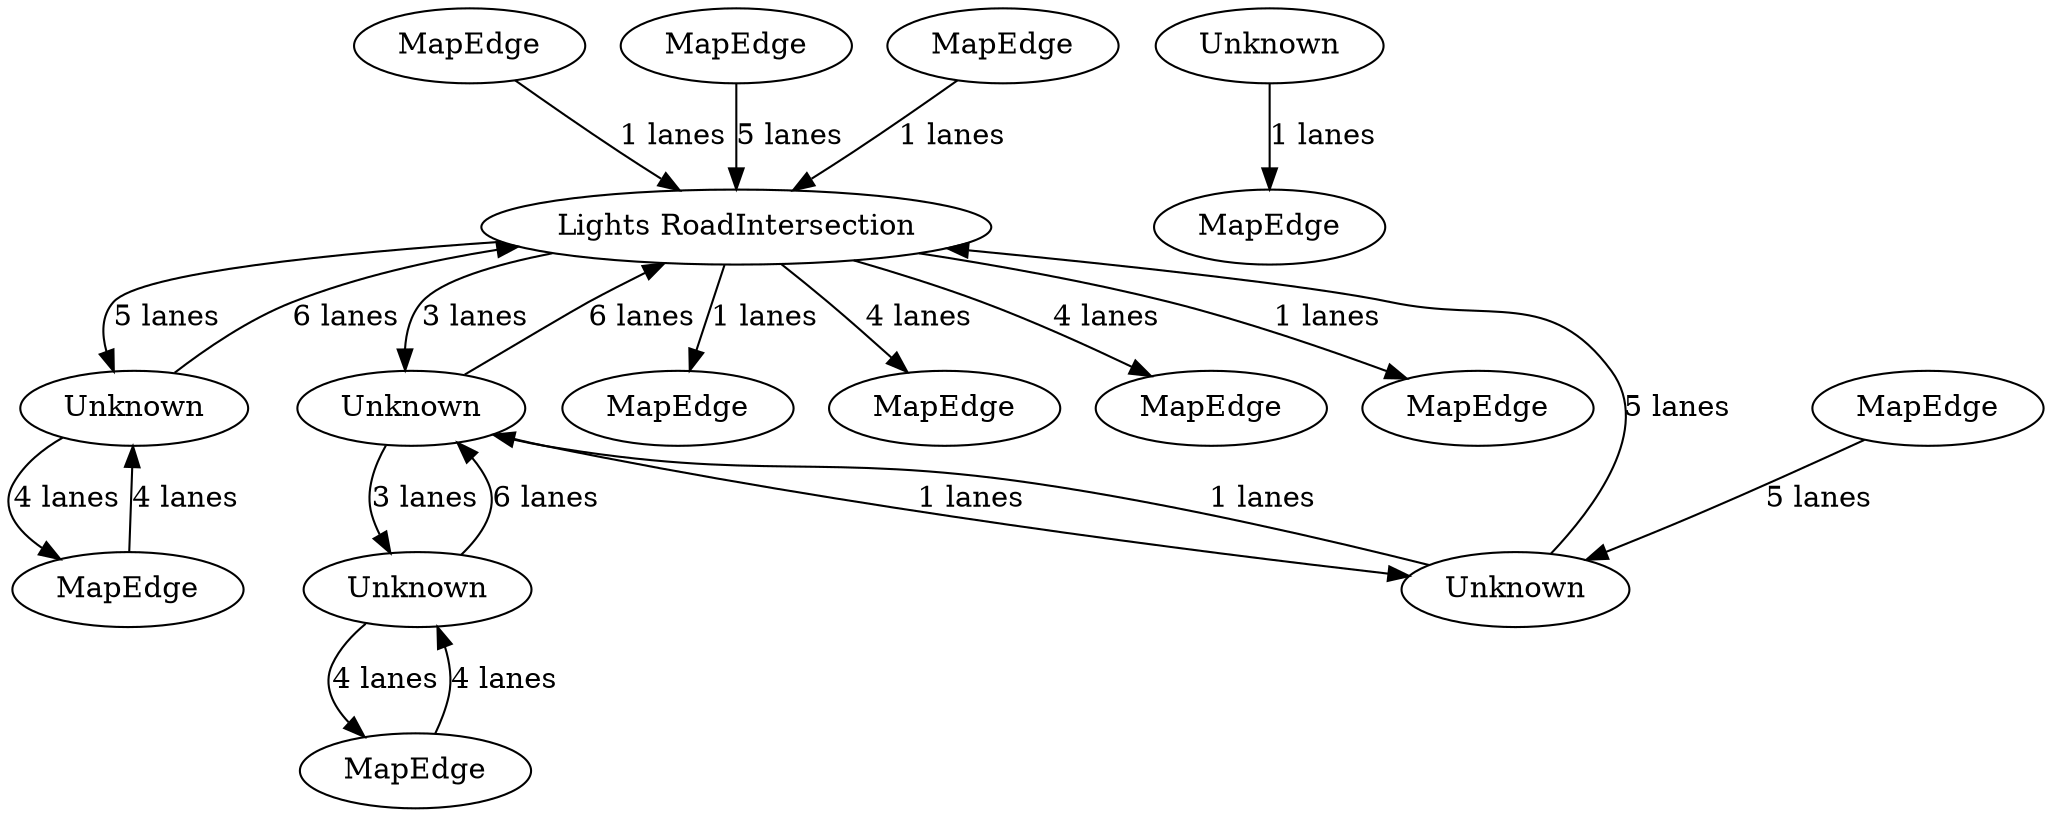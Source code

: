 digraph {
    0 [ label = "MapEdge" ]
    1 [ label = "MapEdge" ]
    2 [ label = "MapEdge" ]
    3 [ label = "MapEdge" ]
    4 [ label = "Unknown" ]
    5 [ label = "Unknown" ]
    6 [ label = "Unknown" ]
    7 [ label = "Lights RoadIntersection" ]
    8 [ label = "MapEdge" ]
    9 [ label = "MapEdge" ]
    10 [ label = "Unknown" ]
    11 [ label = "Unknown" ]
    12 [ label = "MapEdge" ]
    13 [ label = "MapEdge" ]
    14 [ label = "MapEdge" ]
    15 [ label = "MapEdge" ]
    16 [ label = "MapEdge" ]
    10 -> 13 [ label = "1 lanes" ]
    7 -> 14 [ label = "4 lanes" ]
    12 -> 11 [ label = "5 lanes" ]
    11 -> 7 [ label = "5 lanes" ]
    7 -> 2 [ label = "4 lanes" ]
    3 -> 7 [ label = "5 lanes" ]
    7 -> 4 [ label = "5 lanes" ]
    4 -> 7 [ label = "6 lanes" ]
    8 -> 5 [ label = "4 lanes" ]
    5 -> 8 [ label = "4 lanes" ]
    5 -> 6 [ label = "6 lanes" ]
    6 -> 5 [ label = "3 lanes" ]
    6 -> 7 [ label = "6 lanes" ]
    7 -> 6 [ label = "3 lanes" ]
    6 -> 11 [ label = "1 lanes" ]
    11 -> 6 [ label = "1 lanes" ]
    4 -> 9 [ label = "4 lanes" ]
    9 -> 4 [ label = "4 lanes" ]
    7 -> 15 [ label = "1 lanes" ]
    0 -> 7 [ label = "1 lanes" ]
    7 -> 1 [ label = "1 lanes" ]
    16 -> 7 [ label = "1 lanes" ]
}
